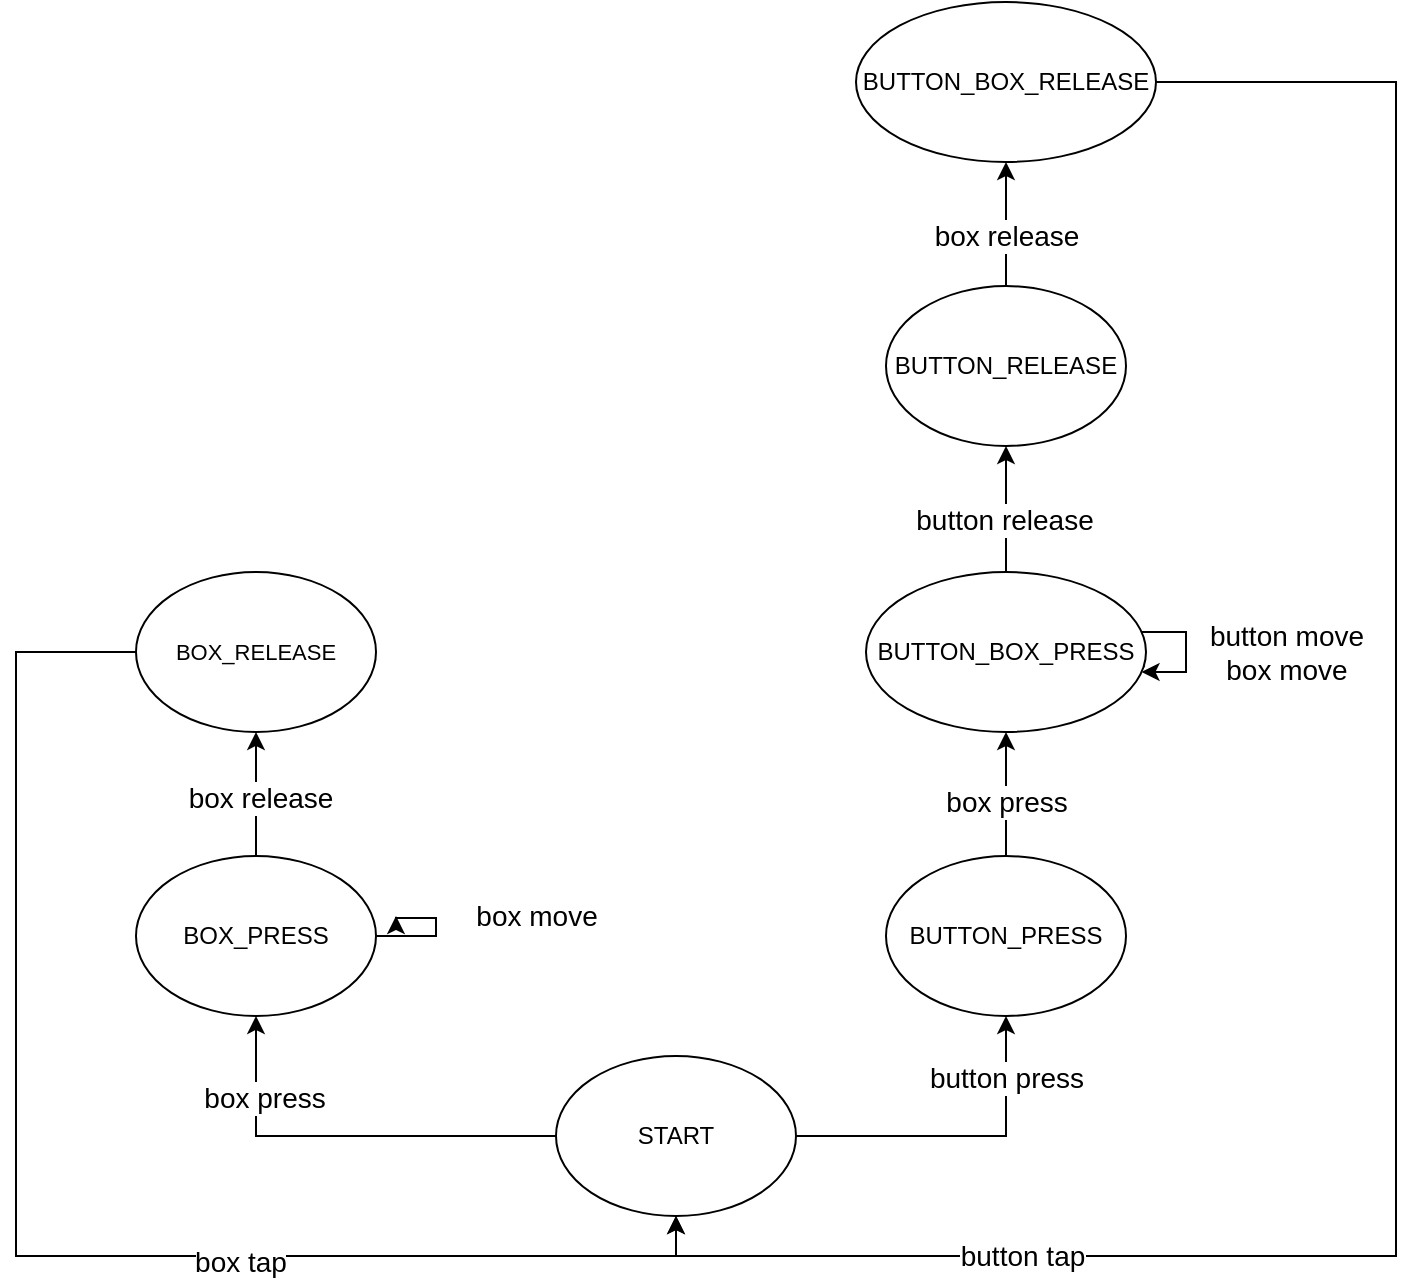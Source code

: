 <mxfile version="28.1.2" pages="4">
  <diagram id="D8kfNDh2xh5PO_O7ufFX" name="states-1">
    <mxGraphModel dx="2276" dy="1949" grid="1" gridSize="10" guides="1" tooltips="1" connect="1" arrows="1" fold="1" page="1" pageScale="1" pageWidth="850" pageHeight="1100" math="0" shadow="0">
      <root>
        <mxCell id="0" />
        <mxCell id="1" parent="0" />
        <mxCell id="rzPouIs4uU39w_d6DX8F-15" style="edgeStyle=orthogonalEdgeStyle;rounded=0;orthogonalLoop=1;jettySize=auto;html=1;" parent="1" source="rzPouIs4uU39w_d6DX8F-3" target="rzPouIs4uU39w_d6DX8F-5" edge="1">
          <mxGeometry relative="1" as="geometry" />
        </mxCell>
        <mxCell id="rzPouIs4uU39w_d6DX8F-22" value="&lt;font style=&quot;font-size: 14px;&quot;&gt;button press&lt;/font&gt;" style="edgeLabel;html=1;align=center;verticalAlign=middle;resizable=0;points=[];" parent="rzPouIs4uU39w_d6DX8F-15" vertex="1" connectable="0">
          <mxGeometry x="0.439" relative="1" as="geometry">
            <mxPoint y="-16" as="offset" />
          </mxGeometry>
        </mxCell>
        <mxCell id="rzPouIs4uU39w_d6DX8F-16" style="edgeStyle=orthogonalEdgeStyle;rounded=0;orthogonalLoop=1;jettySize=auto;html=1;" parent="1" source="rzPouIs4uU39w_d6DX8F-3" target="rzPouIs4uU39w_d6DX8F-7" edge="1">
          <mxGeometry relative="1" as="geometry" />
        </mxCell>
        <mxCell id="rzPouIs4uU39w_d6DX8F-39" value="&lt;span style=&quot;font-size: 14px;&quot;&gt;box&amp;nbsp;&lt;/span&gt;&lt;span style=&quot;font-size: 14px;&quot;&gt;press&lt;/span&gt;" style="edgeLabel;html=1;align=center;verticalAlign=middle;resizable=0;points=[];" parent="rzPouIs4uU39w_d6DX8F-16" vertex="1" connectable="0">
          <mxGeometry x="0.501" y="-2" relative="1" as="geometry">
            <mxPoint x="2" y="-12" as="offset" />
          </mxGeometry>
        </mxCell>
        <mxCell id="rzPouIs4uU39w_d6DX8F-3" value="&lt;span style=&quot;text-align: left;&quot;&gt;START&lt;/span&gt;" style="ellipse;whiteSpace=wrap;html=1;" parent="1" vertex="1">
          <mxGeometry x="-500" y="-270" width="120" height="80" as="geometry" />
        </mxCell>
        <mxCell id="rzPouIs4uU39w_d6DX8F-17" style="edgeStyle=orthogonalEdgeStyle;rounded=0;orthogonalLoop=1;jettySize=auto;html=1;" parent="1" source="rzPouIs4uU39w_d6DX8F-5" target="rzPouIs4uU39w_d6DX8F-8" edge="1">
          <mxGeometry relative="1" as="geometry" />
        </mxCell>
        <mxCell id="rzPouIs4uU39w_d6DX8F-23" value="&lt;span style=&quot;font-size: 14px;&quot;&gt;box press&lt;/span&gt;" style="edgeLabel;html=1;align=center;verticalAlign=middle;resizable=0;points=[];" parent="rzPouIs4uU39w_d6DX8F-17" vertex="1" connectable="0">
          <mxGeometry x="-0.114" relative="1" as="geometry">
            <mxPoint as="offset" />
          </mxGeometry>
        </mxCell>
        <mxCell id="rzPouIs4uU39w_d6DX8F-5" value="&lt;span style=&quot;text-align: left;&quot;&gt;BUTTON_PRESS&lt;/span&gt;" style="ellipse;whiteSpace=wrap;html=1;" parent="1" vertex="1">
          <mxGeometry x="-335" y="-370" width="120" height="80" as="geometry" />
        </mxCell>
        <mxCell id="rzPouIs4uU39w_d6DX8F-19" style="edgeStyle=orthogonalEdgeStyle;rounded=0;orthogonalLoop=1;jettySize=auto;html=1;" parent="1" source="rzPouIs4uU39w_d6DX8F-6" target="rzPouIs4uU39w_d6DX8F-10" edge="1">
          <mxGeometry relative="1" as="geometry" />
        </mxCell>
        <mxCell id="rzPouIs4uU39w_d6DX8F-25" value="&lt;span style=&quot;font-size: 14px;&quot;&gt;box release&lt;/span&gt;" style="edgeLabel;html=1;align=center;verticalAlign=middle;resizable=0;points=[];" parent="rzPouIs4uU39w_d6DX8F-19" vertex="1" connectable="0">
          <mxGeometry x="-0.315" y="1" relative="1" as="geometry">
            <mxPoint x="1" y="-4" as="offset" />
          </mxGeometry>
        </mxCell>
        <mxCell id="rzPouIs4uU39w_d6DX8F-6" value="&lt;span style=&quot;text-align: left;&quot;&gt;BUTTON_RELEASE&lt;/span&gt;" style="ellipse;whiteSpace=wrap;html=1;" parent="1" vertex="1">
          <mxGeometry x="-335" y="-655" width="120" height="80" as="geometry" />
        </mxCell>
        <mxCell id="rzPouIs4uU39w_d6DX8F-37" style="edgeStyle=orthogonalEdgeStyle;rounded=0;orthogonalLoop=1;jettySize=auto;html=1;" parent="1" source="rzPouIs4uU39w_d6DX8F-7" target="rzPouIs4uU39w_d6DX8F-9" edge="1">
          <mxGeometry relative="1" as="geometry" />
        </mxCell>
        <mxCell id="rzPouIs4uU39w_d6DX8F-41" value="&lt;span style=&quot;font-size: 14px;&quot;&gt;box&amp;nbsp;&lt;/span&gt;&lt;span style=&quot;font-size: 14px;&quot;&gt;release&lt;/span&gt;" style="edgeLabel;html=1;align=center;verticalAlign=middle;resizable=0;points=[];" parent="rzPouIs4uU39w_d6DX8F-37" vertex="1" connectable="0">
          <mxGeometry x="-0.071" y="-2" relative="1" as="geometry">
            <mxPoint as="offset" />
          </mxGeometry>
        </mxCell>
        <mxCell id="rzPouIs4uU39w_d6DX8F-46" style="edgeStyle=orthogonalEdgeStyle;rounded=0;orthogonalLoop=1;jettySize=auto;html=1;" parent="1" source="rzPouIs4uU39w_d6DX8F-7" edge="1">
          <mxGeometry relative="1" as="geometry">
            <mxPoint x="-580" y="-340" as="targetPoint" />
            <Array as="points">
              <mxPoint x="-560" y="-330" />
              <mxPoint x="-560" y="-339" />
              <mxPoint x="-580" y="-339" />
            </Array>
          </mxGeometry>
        </mxCell>
        <mxCell id="rzPouIs4uU39w_d6DX8F-47" value="&lt;span style=&quot;font-size: 14px;&quot;&gt;box move&lt;/span&gt;" style="edgeLabel;html=1;align=center;verticalAlign=middle;resizable=0;points=[];" parent="rzPouIs4uU39w_d6DX8F-46" vertex="1" connectable="0">
          <mxGeometry x="-0.026" relative="1" as="geometry">
            <mxPoint x="51" y="-10" as="offset" />
          </mxGeometry>
        </mxCell>
        <mxCell id="rzPouIs4uU39w_d6DX8F-7" value="&lt;span style=&quot;text-align: left;&quot;&gt;BOX_PRESS&lt;/span&gt;" style="ellipse;whiteSpace=wrap;html=1;" parent="1" vertex="1">
          <mxGeometry x="-710" y="-370" width="120" height="80" as="geometry" />
        </mxCell>
        <mxCell id="rzPouIs4uU39w_d6DX8F-18" style="edgeStyle=orthogonalEdgeStyle;rounded=0;orthogonalLoop=1;jettySize=auto;html=1;" parent="1" source="rzPouIs4uU39w_d6DX8F-8" target="rzPouIs4uU39w_d6DX8F-6" edge="1">
          <mxGeometry relative="1" as="geometry" />
        </mxCell>
        <mxCell id="rzPouIs4uU39w_d6DX8F-24" value="&lt;span style=&quot;font-size: 14px;&quot;&gt;button release&lt;/span&gt;" style="edgeLabel;html=1;align=center;verticalAlign=middle;resizable=0;points=[];" parent="rzPouIs4uU39w_d6DX8F-18" vertex="1" connectable="0">
          <mxGeometry x="-0.165" y="1" relative="1" as="geometry">
            <mxPoint as="offset" />
          </mxGeometry>
        </mxCell>
        <mxCell id="rzPouIs4uU39w_d6DX8F-32" style="edgeStyle=orthogonalEdgeStyle;rounded=0;orthogonalLoop=1;jettySize=auto;html=1;entryX=0.958;entryY=0.694;entryDx=0;entryDy=0;entryPerimeter=0;exitX=0.963;exitY=0.61;exitDx=0;exitDy=0;exitPerimeter=0;" parent="1" source="rzPouIs4uU39w_d6DX8F-8" target="rzPouIs4uU39w_d6DX8F-8" edge="1">
          <mxGeometry relative="1" as="geometry">
            <mxPoint x="-170.003" y="-522" as="targetPoint" />
            <mxPoint x="-170.003" y="-542" as="sourcePoint" />
          </mxGeometry>
        </mxCell>
        <mxCell id="rzPouIs4uU39w_d6DX8F-8" value="&lt;font style=&quot;font-size: 12px;&quot;&gt;&lt;span style=&quot;text-align: left;&quot;&gt;&lt;font style=&quot;&quot;&gt;BUTTON_&lt;/font&gt;&lt;/span&gt;&lt;span style=&quot;text-align: left;&quot;&gt;BOX_&lt;/span&gt;&lt;span style=&quot;text-align: left;&quot;&gt;&lt;font style=&quot;&quot;&gt;PRESS&lt;/font&gt;&lt;/span&gt;&lt;/font&gt;" style="ellipse;whiteSpace=wrap;html=1;" parent="1" vertex="1">
          <mxGeometry x="-345" y="-512" width="140" height="80" as="geometry" />
        </mxCell>
        <mxCell id="OtzuEFZkjY4ht1Tbtys4-3" style="edgeStyle=orthogonalEdgeStyle;rounded=0;orthogonalLoop=1;jettySize=auto;html=1;entryX=0.5;entryY=1;entryDx=0;entryDy=0;" edge="1" parent="1" source="rzPouIs4uU39w_d6DX8F-9" target="rzPouIs4uU39w_d6DX8F-3">
          <mxGeometry relative="1" as="geometry">
            <Array as="points">
              <mxPoint x="-770" y="-472" />
              <mxPoint x="-770" y="-170" />
              <mxPoint x="-440" y="-170" />
            </Array>
          </mxGeometry>
        </mxCell>
        <mxCell id="OtzuEFZkjY4ht1Tbtys4-4" value="&lt;font style=&quot;font-size: 14px;&quot;&gt;box tap&lt;/font&gt;" style="edgeLabel;html=1;align=center;verticalAlign=middle;resizable=0;points=[];" vertex="1" connectable="0" parent="OtzuEFZkjY4ht1Tbtys4-3">
          <mxGeometry x="0.332" y="-3" relative="1" as="geometry">
            <mxPoint as="offset" />
          </mxGeometry>
        </mxCell>
        <mxCell id="rzPouIs4uU39w_d6DX8F-9" value="&lt;span style=&quot;text-align: left;&quot;&gt;&lt;font style=&quot;font-size: 11px;&quot;&gt;BOX_RELEASE&lt;/font&gt;&lt;/span&gt;" style="ellipse;whiteSpace=wrap;html=1;" parent="1" vertex="1">
          <mxGeometry x="-710" y="-512" width="120" height="80" as="geometry" />
        </mxCell>
        <mxCell id="OtzuEFZkjY4ht1Tbtys4-1" style="edgeStyle=orthogonalEdgeStyle;rounded=0;orthogonalLoop=1;jettySize=auto;html=1;entryX=0.5;entryY=1;entryDx=0;entryDy=0;exitX=1;exitY=0.5;exitDx=0;exitDy=0;" edge="1" parent="1" source="rzPouIs4uU39w_d6DX8F-10" target="rzPouIs4uU39w_d6DX8F-3">
          <mxGeometry relative="1" as="geometry">
            <Array as="points">
              <mxPoint x="-80" y="-757" />
              <mxPoint x="-80" y="-170" />
              <mxPoint x="-440" y="-170" />
            </Array>
          </mxGeometry>
        </mxCell>
        <mxCell id="OtzuEFZkjY4ht1Tbtys4-2" value="&lt;font style=&quot;font-size: 14px;&quot;&gt;button tap&lt;/font&gt;" style="edgeLabel;html=1;align=center;verticalAlign=middle;resizable=0;points=[];" vertex="1" connectable="0" parent="OtzuEFZkjY4ht1Tbtys4-1">
          <mxGeometry x="0.646" relative="1" as="geometry">
            <mxPoint as="offset" />
          </mxGeometry>
        </mxCell>
        <mxCell id="rzPouIs4uU39w_d6DX8F-10" value="&lt;font style=&quot;font-size: 12px;&quot;&gt;&lt;span style=&quot;text-align: left;&quot;&gt;&lt;font style=&quot;&quot;&gt;BUTTON_&lt;/font&gt;&lt;/span&gt;&lt;span style=&quot;text-align: left;&quot;&gt;BOX_&lt;/span&gt;&lt;span style=&quot;text-align: left;&quot;&gt;&lt;font style=&quot;&quot;&gt;RELEASE&lt;/font&gt;&lt;/span&gt;&lt;/font&gt;" style="ellipse;whiteSpace=wrap;html=1;" parent="1" vertex="1">
          <mxGeometry x="-350" y="-797" width="150" height="80" as="geometry" />
        </mxCell>
        <mxCell id="rzPouIs4uU39w_d6DX8F-35" style="edgeStyle=orthogonalEdgeStyle;rounded=0;orthogonalLoop=1;jettySize=auto;html=1;" parent="1" source="rzPouIs4uU39w_d6DX8F-8" target="rzPouIs4uU39w_d6DX8F-8" edge="1">
          <mxGeometry relative="1" as="geometry" />
        </mxCell>
        <mxCell id="rzPouIs4uU39w_d6DX8F-36" value="&lt;span style=&quot;font-size: 14px;&quot;&gt;button move&lt;/span&gt;&lt;br style=&quot;font-size: 14px;&quot;&gt;&lt;span style=&quot;font-size: 14px;&quot;&gt;box move&lt;/span&gt;" style="edgeLabel;html=1;align=center;verticalAlign=middle;resizable=0;points=[];" parent="rzPouIs4uU39w_d6DX8F-35" vertex="1" connectable="0">
          <mxGeometry x="0.185" y="-2" relative="1" as="geometry">
            <mxPoint x="52" y="-6" as="offset" />
          </mxGeometry>
        </mxCell>
      </root>
    </mxGraphModel>
  </diagram>
  <diagram id="lTPi28UhbGAQwxX-qChw" name="n-buttons">
    <mxGraphModel dx="1901" dy="1132" grid="1" gridSize="10" guides="1" tooltips="1" connect="1" arrows="1" fold="1" page="1" pageScale="1" pageWidth="850" pageHeight="1100" math="0" shadow="0">
      <root>
        <mxCell id="0" />
        <mxCell id="1" parent="0" />
        <mxCell id="P5bmcnCt_r2T0MBVYtTN-8" value="" style="rounded=0;whiteSpace=wrap;html=1;opacity=30;" parent="1" vertex="1">
          <mxGeometry x="40" y="80" width="640" height="720" as="geometry" />
        </mxCell>
        <mxCell id="P5bmcnCt_r2T0MBVYtTN-1" value="Messages" style="strokeWidth=1;shadow=0;dashed=0;align=center;html=1;shape=mxgraph.mockup.buttons.button;strokeColor=#666666;fontColor=#ffffff;mainText=;buttonStyle=round;fontSize=17;fontStyle=1;fillColor=#008cff;whiteSpace=wrap;" parent="1" vertex="1">
          <mxGeometry x="80" y="120" width="160" height="120" as="geometry" />
        </mxCell>
        <mxCell id="P5bmcnCt_r2T0MBVYtTN-2" value="Mail" style="strokeWidth=1;shadow=0;dashed=0;align=center;html=1;shape=mxgraph.mockup.buttons.button;strokeColor=#666666;fontColor=#ffffff;mainText=;buttonStyle=round;fontSize=17;fontStyle=1;fillColor=#008cff;whiteSpace=wrap;" parent="1" vertex="1">
          <mxGeometry x="275" y="120" width="165" height="120" as="geometry" />
        </mxCell>
        <mxCell id="P5bmcnCt_r2T0MBVYtTN-3" value="Contacts" style="strokeWidth=1;shadow=0;dashed=0;align=center;html=1;shape=mxgraph.mockup.buttons.button;strokeColor=#666666;fontColor=#ffffff;mainText=;buttonStyle=round;fontSize=17;fontStyle=1;fillColor=#008cff;whiteSpace=wrap;" parent="1" vertex="1">
          <mxGeometry x="480" y="120" width="160" height="120" as="geometry" />
        </mxCell>
        <mxCell id="P5bmcnCt_r2T0MBVYtTN-4" value="News" style="strokeWidth=1;shadow=0;dashed=0;align=center;html=1;shape=mxgraph.mockup.buttons.button;strokeColor=#666666;fontColor=#ffffff;mainText=;buttonStyle=round;fontSize=17;fontStyle=1;fillColor=#008cff;whiteSpace=wrap;" parent="1" vertex="1">
          <mxGeometry x="80" y="280" width="160" height="120" as="geometry" />
        </mxCell>
        <mxCell id="P5bmcnCt_r2T0MBVYtTN-5" value="Settings" style="strokeWidth=1;shadow=0;dashed=0;align=center;html=1;shape=mxgraph.mockup.buttons.button;strokeColor=#666666;fontColor=#ffffff;mainText=;buttonStyle=round;fontSize=17;fontStyle=1;fillColor=#008cff;whiteSpace=wrap;" parent="1" vertex="1">
          <mxGeometry x="480" y="280" width="160" height="120" as="geometry" />
        </mxCell>
        <mxCell id="P5bmcnCt_r2T0MBVYtTN-6" value="Maps" style="strokeWidth=1;shadow=0;dashed=0;align=center;html=1;shape=mxgraph.mockup.buttons.button;strokeColor=#666666;fontColor=#ffffff;mainText=;buttonStyle=round;fontSize=17;fontStyle=1;fillColor=#008cff;whiteSpace=wrap;" parent="1" vertex="1">
          <mxGeometry x="282.5" y="280" width="157.5" height="120" as="geometry" />
        </mxCell>
        <mxCell id="P5bmcnCt_r2T0MBVYtTN-9" value="app 1" style="strokeWidth=1;shadow=0;dashed=0;align=center;html=1;shape=mxgraph.mockup.buttons.button;strokeColor=#666666;fontColor=#ffffff;mainText=;buttonStyle=round;fontSize=17;fontStyle=1;fillColor=#008cff;whiteSpace=wrap;" parent="1" vertex="1">
          <mxGeometry x="81.25" y="440" width="160" height="120" as="geometry" />
        </mxCell>
        <mxCell id="P5bmcnCt_r2T0MBVYtTN-10" value="app 3" style="strokeWidth=1;shadow=0;dashed=0;align=center;html=1;shape=mxgraph.mockup.buttons.button;strokeColor=#666666;fontColor=#ffffff;mainText=;buttonStyle=round;fontSize=17;fontStyle=1;fillColor=#008cff;whiteSpace=wrap;" parent="1" vertex="1">
          <mxGeometry x="481.25" y="440" width="160" height="120" as="geometry" />
        </mxCell>
        <mxCell id="P5bmcnCt_r2T0MBVYtTN-11" value="app 2" style="strokeWidth=1;shadow=0;dashed=0;align=center;html=1;shape=mxgraph.mockup.buttons.button;strokeColor=#666666;fontColor=#ffffff;mainText=;buttonStyle=round;fontSize=17;fontStyle=1;fillColor=#008cff;whiteSpace=wrap;" parent="1" vertex="1">
          <mxGeometry x="283.75" y="440" width="157.5" height="120" as="geometry" />
        </mxCell>
        <mxCell id="P5bmcnCt_r2T0MBVYtTN-12" value="app 4" style="strokeWidth=1;shadow=0;dashed=0;align=center;html=1;shape=mxgraph.mockup.buttons.button;strokeColor=#666666;fontColor=#ffffff;mainText=;buttonStyle=round;fontSize=17;fontStyle=1;fillColor=#008cff;whiteSpace=wrap;" parent="1" vertex="1">
          <mxGeometry x="80" y="600" width="160" height="120" as="geometry" />
        </mxCell>
        <mxCell id="P5bmcnCt_r2T0MBVYtTN-13" value="app 6" style="strokeWidth=1;shadow=0;dashed=0;align=center;html=1;shape=mxgraph.mockup.buttons.button;strokeColor=#666666;fontColor=#ffffff;mainText=;buttonStyle=round;fontSize=17;fontStyle=1;fillColor=#008cff;whiteSpace=wrap;" parent="1" vertex="1">
          <mxGeometry x="480" y="600" width="160" height="120" as="geometry" />
        </mxCell>
        <mxCell id="P5bmcnCt_r2T0MBVYtTN-14" value="app 5" style="strokeWidth=1;shadow=0;dashed=0;align=center;html=1;shape=mxgraph.mockup.buttons.button;strokeColor=#666666;fontColor=#ffffff;mainText=;buttonStyle=round;fontSize=17;fontStyle=1;fillColor=#008cff;whiteSpace=wrap;" parent="1" vertex="1">
          <mxGeometry x="282.5" y="600" width="157.5" height="120" as="geometry" />
        </mxCell>
        <mxCell id="P5bmcnCt_r2T0MBVYtTN-15" value="" style="endArrow=classic;startArrow=classic;html=1;rounded=0;" parent="1" edge="1">
          <mxGeometry width="50" height="50" relative="1" as="geometry">
            <mxPoint x="37.5" y="840" as="sourcePoint" />
            <mxPoint x="677.5" y="840" as="targetPoint" />
          </mxGeometry>
        </mxCell>
        <mxCell id="P5bmcnCt_r2T0MBVYtTN-16" value="&lt;font style=&quot;font-size: 18px;&quot;&gt;screen-width&lt;/font&gt;" style="edgeLabel;html=1;align=center;verticalAlign=middle;resizable=0;points=[];" parent="P5bmcnCt_r2T0MBVYtTN-15" vertex="1" connectable="0">
          <mxGeometry x="0.225" y="2" relative="1" as="geometry">
            <mxPoint x="-42" as="offset" />
          </mxGeometry>
        </mxCell>
        <mxCell id="P5bmcnCt_r2T0MBVYtTN-18" value="" style="endArrow=classic;startArrow=classic;html=1;rounded=0;" parent="1" edge="1">
          <mxGeometry width="50" height="50" relative="1" as="geometry">
            <mxPoint x="720" y="80" as="sourcePoint" />
            <mxPoint x="720" y="800" as="targetPoint" />
          </mxGeometry>
        </mxCell>
        <mxCell id="P5bmcnCt_r2T0MBVYtTN-19" value="&lt;font style=&quot;font-size: 18px;&quot;&gt;screen-height&lt;/font&gt;" style="edgeLabel;html=1;align=center;verticalAlign=middle;resizable=0;points=[];rotation=270;" parent="P5bmcnCt_r2T0MBVYtTN-18" vertex="1" connectable="0">
          <mxGeometry x="0.225" y="2" relative="1" as="geometry">
            <mxPoint x="-2" y="-51" as="offset" />
          </mxGeometry>
        </mxCell>
        <mxCell id="P5bmcnCt_r2T0MBVYtTN-20" value="" style="endArrow=classic;startArrow=classic;html=1;rounded=0;dashed=1;dashPattern=8 8;" parent="1" edge="1">
          <mxGeometry width="50" height="50" relative="1" as="geometry">
            <mxPoint x="80" y="60" as="sourcePoint" />
            <mxPoint x="628.75" y="60" as="targetPoint" />
          </mxGeometry>
        </mxCell>
        <mxCell id="P5bmcnCt_r2T0MBVYtTN-21" value="&lt;font style=&quot;font-size: 18px;&quot;&gt;button-columns&lt;/font&gt;" style="edgeLabel;html=1;align=center;verticalAlign=middle;resizable=0;points=[];" parent="P5bmcnCt_r2T0MBVYtTN-20" vertex="1" connectable="0">
          <mxGeometry x="0.225" y="2" relative="1" as="geometry">
            <mxPoint x="-42" as="offset" />
          </mxGeometry>
        </mxCell>
        <mxCell id="P5bmcnCt_r2T0MBVYtTN-22" value="" style="endArrow=classic;startArrow=classic;html=1;rounded=0;dashed=1;dashPattern=8 8;" parent="1" edge="1">
          <mxGeometry width="50" height="50" relative="1" as="geometry">
            <mxPoint x="20" y="120" as="sourcePoint" />
            <mxPoint x="20" y="720" as="targetPoint" />
          </mxGeometry>
        </mxCell>
        <mxCell id="P5bmcnCt_r2T0MBVYtTN-23" value="&lt;font style=&quot;font-size: 18px;&quot;&gt;button-rows&lt;/font&gt;" style="edgeLabel;html=1;align=center;verticalAlign=middle;resizable=0;points=[];rotation=270;" parent="P5bmcnCt_r2T0MBVYtTN-22" vertex="1" connectable="0">
          <mxGeometry x="0.225" y="2" relative="1" as="geometry">
            <mxPoint x="-2" y="-58" as="offset" />
          </mxGeometry>
        </mxCell>
        <mxCell id="P5bmcnCt_r2T0MBVYtTN-24" value="" style="endArrow=classic;startArrow=classic;html=1;rounded=0;" parent="1" edge="1">
          <mxGeometry width="50" height="50" relative="1" as="geometry">
            <mxPoint x="80" y="740" as="sourcePoint" />
            <mxPoint x="240" y="740" as="targetPoint" />
          </mxGeometry>
        </mxCell>
        <mxCell id="P5bmcnCt_r2T0MBVYtTN-25" value="&lt;font style=&quot;font-size: 18px;&quot;&gt;button-width&lt;/font&gt;" style="edgeLabel;html=1;align=center;verticalAlign=middle;resizable=0;points=[];" parent="P5bmcnCt_r2T0MBVYtTN-24" vertex="1" connectable="0">
          <mxGeometry x="0.225" y="2" relative="1" as="geometry">
            <mxPoint x="-18" as="offset" />
          </mxGeometry>
        </mxCell>
        <mxCell id="P5bmcnCt_r2T0MBVYtTN-27" value="" style="endArrow=classic;startArrow=classic;html=1;rounded=0;" parent="1" edge="1">
          <mxGeometry width="50" height="50" relative="1" as="geometry">
            <mxPoint x="60" y="720" as="sourcePoint" />
            <mxPoint x="60" y="600" as="targetPoint" />
          </mxGeometry>
        </mxCell>
        <mxCell id="P5bmcnCt_r2T0MBVYtTN-28" value="&lt;font style=&quot;font-size: 14px;&quot;&gt;button-height&lt;/font&gt;" style="edgeLabel;html=1;align=center;verticalAlign=middle;resizable=0;points=[];rotation=270;" parent="P5bmcnCt_r2T0MBVYtTN-27" vertex="1" connectable="0">
          <mxGeometry x="0.225" y="2" relative="1" as="geometry">
            <mxPoint x="2" y="14" as="offset" />
          </mxGeometry>
        </mxCell>
        <mxCell id="P5bmcnCt_r2T0MBVYtTN-31" value="" style="endArrow=classic;startArrow=classic;html=1;rounded=0;" parent="1" edge="1">
          <mxGeometry width="50" height="50" relative="1" as="geometry">
            <mxPoint x="159.71" y="600" as="sourcePoint" />
            <mxPoint x="159.71" y="560" as="targetPoint" />
          </mxGeometry>
        </mxCell>
        <mxCell id="P5bmcnCt_r2T0MBVYtTN-32" value="`" style="edgeLabel;html=1;align=center;verticalAlign=middle;resizable=0;points=[];" parent="P5bmcnCt_r2T0MBVYtTN-31" vertex="1" connectable="0">
          <mxGeometry x="0.1" y="4" relative="1" as="geometry">
            <mxPoint as="offset" />
          </mxGeometry>
        </mxCell>
        <mxCell id="P5bmcnCt_r2T0MBVYtTN-33" value="gap-height" style="edgeLabel;html=1;align=center;verticalAlign=middle;resizable=0;points=[];" parent="P5bmcnCt_r2T0MBVYtTN-31" vertex="1" connectable="0">
          <mxGeometry x="0.079" y="-1" relative="1" as="geometry">
            <mxPoint as="offset" />
          </mxGeometry>
        </mxCell>
        <mxCell id="P5bmcnCt_r2T0MBVYtTN-40" value="" style="endArrow=classic;startArrow=classic;html=1;rounded=0;" parent="1" edge="1">
          <mxGeometry width="50" height="50" relative="1" as="geometry">
            <mxPoint x="241.25" y="680" as="sourcePoint" />
            <mxPoint x="281.25" y="680" as="targetPoint" />
          </mxGeometry>
        </mxCell>
        <mxCell id="P5bmcnCt_r2T0MBVYtTN-41" value="&lt;font style=&quot;font-size: 12px;&quot;&gt;gap-width&lt;/font&gt;" style="edgeLabel;html=1;align=center;verticalAlign=middle;resizable=0;points=[];rotation=270;" parent="P5bmcnCt_r2T0MBVYtTN-40" vertex="1" connectable="0">
          <mxGeometry x="0.225" y="2" relative="1" as="geometry">
            <mxPoint x="-5" as="offset" />
          </mxGeometry>
        </mxCell>
        <mxCell id="NyNmHIbUeNZVRMLUWSfV-13" value="" style="group" vertex="1" connectable="0" parent="1">
          <mxGeometry x="746" y="431" width="80" height="188" as="geometry" />
        </mxCell>
        <mxCell id="NyNmHIbUeNZVRMLUWSfV-14" value="" style="group" vertex="1" connectable="0" parent="NyNmHIbUeNZVRMLUWSfV-13">
          <mxGeometry width="80" height="80" as="geometry" />
        </mxCell>
        <mxCell id="NyNmHIbUeNZVRMLUWSfV-15" value="" style="ellipse;whiteSpace=wrap;html=1;aspect=fixed;" vertex="1" parent="NyNmHIbUeNZVRMLUWSfV-14">
          <mxGeometry width="80" height="80" as="geometry" />
        </mxCell>
        <mxCell id="NyNmHIbUeNZVRMLUWSfV-16" value="" style="shape=flexArrow;endArrow=classic;html=1;rounded=0;fillColor=#000000;" edge="1" parent="NyNmHIbUeNZVRMLUWSfV-14">
          <mxGeometry width="50" height="50" relative="1" as="geometry">
            <mxPoint x="39.5" y="65" as="sourcePoint" />
            <mxPoint x="39.5" y="15" as="targetPoint" />
          </mxGeometry>
        </mxCell>
        <mxCell id="NyNmHIbUeNZVRMLUWSfV-17" value="" style="group" vertex="1" connectable="0" parent="NyNmHIbUeNZVRMLUWSfV-13">
          <mxGeometry y="108" width="80" height="80" as="geometry" />
        </mxCell>
        <mxCell id="NyNmHIbUeNZVRMLUWSfV-18" value="" style="ellipse;whiteSpace=wrap;html=1;aspect=fixed;direction=south;" vertex="1" parent="NyNmHIbUeNZVRMLUWSfV-17">
          <mxGeometry width="80" height="80" as="geometry" />
        </mxCell>
        <mxCell id="NyNmHIbUeNZVRMLUWSfV-19" value="" style="shape=flexArrow;endArrow=classic;html=1;rounded=0;fillColor=#000000;" edge="1" parent="NyNmHIbUeNZVRMLUWSfV-17">
          <mxGeometry width="50" height="50" relative="1" as="geometry">
            <mxPoint x="39.5" y="15" as="sourcePoint" />
            <mxPoint x="39.5" y="65" as="targetPoint" />
          </mxGeometry>
        </mxCell>
        <mxCell id="NyNmHIbUeNZVRMLUWSfV-20" value="" style="group" vertex="1" connectable="0" parent="1">
          <mxGeometry x="740" y="210" width="80" height="80" as="geometry" />
        </mxCell>
        <mxCell id="NyNmHIbUeNZVRMLUWSfV-21" value="" style="ellipse;whiteSpace=wrap;html=1;aspect=fixed;" vertex="1" parent="NyNmHIbUeNZVRMLUWSfV-20">
          <mxGeometry width="80" height="80" as="geometry" />
        </mxCell>
        <mxCell id="NyNmHIbUeNZVRMLUWSfV-22" value="" style="shape=cross;whiteSpace=wrap;html=1;fillColor=#000000;" vertex="1" parent="NyNmHIbUeNZVRMLUWSfV-20">
          <mxGeometry x="20" y="18" width="40" height="44" as="geometry" />
        </mxCell>
        <mxCell id="NyNmHIbUeNZVRMLUWSfV-23" value="" style="ellipse;whiteSpace=wrap;html=1;aspect=fixed;fillColor=#B3B3B3;" vertex="1" parent="1">
          <mxGeometry x="740" y="315" width="80" height="80" as="geometry" />
        </mxCell>
        <mxCell id="NyNmHIbUeNZVRMLUWSfV-24" value="" style="rounded=0;whiteSpace=wrap;html=1;fillColor=#000000;" vertex="1" parent="1">
          <mxGeometry x="761" y="351" width="39" height="12" as="geometry" />
        </mxCell>
      </root>
    </mxGraphModel>
  </diagram>
  <diagram id="VWJtUHMU2M4bDkngb9Zi" name="button calc">
    <mxGraphModel dx="1426" dy="849" grid="1" gridSize="10" guides="1" tooltips="1" connect="1" arrows="1" fold="1" page="1" pageScale="1" pageWidth="850" pageHeight="1100" math="0" shadow="0">
      <root>
        <mxCell id="0" />
        <mxCell id="1" parent="0" />
        <mxCell id="0cf20ZVunS0J-2t0ALKh-1" value="bc = button-columns    &#xa;br = button-rows       &#xa;bh = button-height     &#xa;bw = button-width      &#xa;gh = gap-height        &#xa;gp = gap-percentage&#xa;gw = gap-width&#xa;sh = screen-height&#xa;sw = screen-width&#xa;&#xa;&#xa;bh = bw&#xa;gw = gh = bw * gp&#xa;sw = bc * bw + (bc + 1) * gw&#xa;   = bc * bw + (bc + 1) * bw * gp&#xa;   = bc * bw + bc * bw * gp + bw * gp&#xa;   = bc * (bw + bw * gp) + bw * gp&#xa;sw - bw * gp = bc * bw * (gp + 1)&#xa;bc = (sw - bw * gp) / (bw * (gp + 1))&#xa;&#xa;&#xa;sw = 16&#xa;bw = 4&#xa;gp = 0.25&#xa;bc = (16 - 4 * 0.25) / (4 * 1.25)&#xa;   = (16 - 1) / 5&#xa;   = 15 / 5&#xa;   = 3" style="text;whiteSpace=wrap;fontFamily=Lucida Console;" parent="1" vertex="1">
          <mxGeometry x="50" y="400" width="320" height="430" as="geometry" />
        </mxCell>
        <mxCell id="0cf20ZVunS0J-2t0ALKh-2" value="br = button-columns    &#xa;br = button-rows       &#xa;bh = button-height     &#xa;bh = button-width      &#xa;gh = gap-height        &#xa;gp = gap-percentage&#xa;gw = gap-width&#xa;sh = screen-height&#xa;sh = screen-width&#xa;&#xa;&#xa;bh = bh&#xa;gw = gh = bh * gp&#xa;sw = br * bh + (br + 1) * gw&#xa;   = br * bh + (br + 1) * bh * gp&#xa;   = br * bh + br * bh * gp + bh * gp&#xa;   = br * (bh + bh * gp) + bh * gp&#xa;sw - bh * gp = br * bh * (gp + 1)&#xa;br = (sw - bh * gp) / (bh * (gp + 1))&#xa;&#xa;&#xa;sw = 18&#xa;bh = 3&#xa;gp = 0.25&#xa;br = (18 - 3 * 0.25) / (3 * 1.25)&#xa;   = (18 - 0.75) / 3.75&#xa;   = 17.25 / 3.75&#xa;   = 4.6" style="text;whiteSpace=wrap;fontFamily=Lucida Console;" parent="1" vertex="1">
          <mxGeometry x="425" y="400" width="295" height="430" as="geometry" />
        </mxCell>
      </root>
    </mxGraphModel>
  </diagram>
  <diagram id="Dc79TZ4oFMiQx0SJVZZh" name="buttons">
    <mxGraphModel dx="1426" dy="849" grid="0" gridSize="10" guides="1" tooltips="1" connect="1" arrows="1" fold="1" page="1" pageScale="1" pageWidth="1100" pageHeight="850" math="0" shadow="0">
      <root>
        <mxCell id="0" />
        <mxCell id="1" parent="0" />
        <mxCell id="uLDYfGS9BdWbdLWny1Mr-7" value="" style="group" parent="1" vertex="1" connectable="0">
          <mxGeometry x="985" y="378" width="80" height="188" as="geometry" />
        </mxCell>
        <mxCell id="uLDYfGS9BdWbdLWny1Mr-8" value="" style="group" parent="uLDYfGS9BdWbdLWny1Mr-7" vertex="1" connectable="0">
          <mxGeometry width="80" height="80" as="geometry" />
        </mxCell>
        <mxCell id="uLDYfGS9BdWbdLWny1Mr-9" value="" style="ellipse;whiteSpace=wrap;html=1;aspect=fixed;" parent="uLDYfGS9BdWbdLWny1Mr-8" vertex="1">
          <mxGeometry width="80" height="80" as="geometry" />
        </mxCell>
        <mxCell id="uLDYfGS9BdWbdLWny1Mr-10" value="" style="shape=flexArrow;endArrow=classic;html=1;rounded=0;fillColor=#000000;" parent="uLDYfGS9BdWbdLWny1Mr-8" edge="1">
          <mxGeometry width="50" height="50" relative="1" as="geometry">
            <mxPoint x="39.5" y="65" as="sourcePoint" />
            <mxPoint x="39.5" y="15" as="targetPoint" />
          </mxGeometry>
        </mxCell>
        <mxCell id="uLDYfGS9BdWbdLWny1Mr-11" value="" style="group" parent="uLDYfGS9BdWbdLWny1Mr-7" vertex="1" connectable="0">
          <mxGeometry y="108" width="80" height="80" as="geometry" />
        </mxCell>
        <mxCell id="uLDYfGS9BdWbdLWny1Mr-12" value="" style="ellipse;whiteSpace=wrap;html=1;aspect=fixed;direction=south;" parent="uLDYfGS9BdWbdLWny1Mr-11" vertex="1">
          <mxGeometry width="80" height="80" as="geometry" />
        </mxCell>
        <mxCell id="uLDYfGS9BdWbdLWny1Mr-13" value="" style="shape=flexArrow;endArrow=classic;html=1;rounded=0;fillColor=#000000;" parent="uLDYfGS9BdWbdLWny1Mr-11" edge="1">
          <mxGeometry width="50" height="50" relative="1" as="geometry">
            <mxPoint x="39.5" y="15" as="sourcePoint" />
            <mxPoint x="39.5" y="65" as="targetPoint" />
          </mxGeometry>
        </mxCell>
        <mxCell id="uLDYfGS9BdWbdLWny1Mr-14" value="" style="group;fillColor=default;container=0;" parent="1" vertex="1" connectable="0">
          <mxGeometry x="983" y="160" width="80" height="188" as="geometry" />
        </mxCell>
        <mxCell id="uLDYfGS9BdWbdLWny1Mr-21" value="" style="shape=flexArrow;endArrow=classic;html=1;rounded=0;endWidth=26;endSize=10;" parent="1" edge="1">
          <mxGeometry width="50" height="50" relative="1" as="geometry">
            <mxPoint x="918" y="347" as="sourcePoint" />
            <mxPoint x="985" y="394" as="targetPoint" />
          </mxGeometry>
        </mxCell>
        <mxCell id="uLDYfGS9BdWbdLWny1Mr-22" value="Messages" style="strokeWidth=1;shadow=0;dashed=0;align=center;html=1;shape=mxgraph.mockup.buttons.button;strokeColor=#666666;fontColor=#ffffff;mainText=;buttonStyle=round;fontSize=17;fontStyle=1;fillColor=#008cff;whiteSpace=wrap;" parent="1" vertex="1">
          <mxGeometry x="76" y="214" width="229" height="133" as="geometry" />
        </mxCell>
        <mxCell id="uLDYfGS9BdWbdLWny1Mr-23" value="Mail" style="strokeWidth=1;shadow=0;dashed=0;align=center;html=1;shape=mxgraph.mockup.buttons.button;strokeColor=#666666;fontColor=#ffffff;mainText=;buttonStyle=round;fontSize=17;fontStyle=1;fillColor=#008cff;whiteSpace=wrap;" parent="1" vertex="1">
          <mxGeometry x="365" y="214" width="229" height="133" as="geometry" />
        </mxCell>
        <mxCell id="uLDYfGS9BdWbdLWny1Mr-24" value="Contacts" style="strokeWidth=1;shadow=0;dashed=0;align=center;html=1;shape=mxgraph.mockup.buttons.button;strokeColor=#666666;fontColor=#ffffff;mainText=;buttonStyle=round;fontSize=17;fontStyle=1;fillColor=#008cff;whiteSpace=wrap;" parent="1" vertex="1">
          <mxGeometry x="653" y="214" width="229" height="133" as="geometry" />
        </mxCell>
        <mxCell id="uLDYfGS9BdWbdLWny1Mr-25" value="News" style="strokeWidth=1;shadow=0;dashed=0;align=center;html=1;shape=mxgraph.mockup.buttons.button;strokeColor=#666666;fontColor=#ffffff;mainText=;buttonStyle=round;fontSize=17;fontStyle=1;fillColor=#008cff;whiteSpace=wrap;" parent="1" vertex="1">
          <mxGeometry x="76" y="400" width="229" height="133" as="geometry" />
        </mxCell>
        <mxCell id="uLDYfGS9BdWbdLWny1Mr-26" value="Maps" style="strokeWidth=1;shadow=0;dashed=0;align=center;html=1;shape=mxgraph.mockup.buttons.button;strokeColor=#666666;fontColor=#ffffff;mainText=;buttonStyle=round;fontSize=17;fontStyle=1;fillColor=#008cff;whiteSpace=wrap;" parent="1" vertex="1">
          <mxGeometry x="365" y="400" width="229" height="133" as="geometry" />
        </mxCell>
        <mxCell id="uLDYfGS9BdWbdLWny1Mr-27" value="Settings" style="strokeWidth=1;shadow=0;dashed=0;align=center;html=1;shape=mxgraph.mockup.buttons.button;strokeColor=#666666;fontColor=#ffffff;mainText=;buttonStyle=round;fontSize=17;fontStyle=1;fillColor=#008cff;whiteSpace=wrap;" parent="1" vertex="1">
          <mxGeometry x="653" y="395" width="229" height="133" as="geometry" />
        </mxCell>
        <mxCell id="uLDYfGS9BdWbdLWny1Mr-18" value="" style="group" parent="1" vertex="1" connectable="0">
          <mxGeometry x="983" y="160" width="80" height="80" as="geometry" />
        </mxCell>
        <mxCell id="uLDYfGS9BdWbdLWny1Mr-19" value="" style="ellipse;whiteSpace=wrap;html=1;aspect=fixed;" parent="uLDYfGS9BdWbdLWny1Mr-18" vertex="1">
          <mxGeometry width="80" height="80" as="geometry" />
        </mxCell>
        <mxCell id="uLDYfGS9BdWbdLWny1Mr-20" value="" style="shape=cross;whiteSpace=wrap;html=1;fillColor=#000000;" parent="uLDYfGS9BdWbdLWny1Mr-18" vertex="1">
          <mxGeometry x="20" y="18" width="40" height="44" as="geometry" />
        </mxCell>
        <mxCell id="AlaWXcsyv7g6KsVGeCkd-2" value="" style="ellipse;whiteSpace=wrap;html=1;aspect=fixed;fillColor=#B3B3B3;" parent="1" vertex="1">
          <mxGeometry x="983" y="267" width="80" height="80" as="geometry" />
        </mxCell>
        <mxCell id="uLDYfGS9BdWbdLWny1Mr-17" value="" style="rounded=0;whiteSpace=wrap;html=1;fillColor=#000000;" parent="1" vertex="1">
          <mxGeometry x="1004" y="303" width="39" height="12" as="geometry" />
        </mxCell>
        <mxCell id="vihLD84a-UeoiKll87-H-1" value="" style="strokeWidth=1;shadow=0;dashed=0;align=center;html=1;shape=mxgraph.mockup.buttons.button;strokeColor=#666666;fontColor=#ffffff;mainText=;buttonStyle=round;fontSize=17;fontStyle=1;fillColor=#FFD966;whiteSpace=wrap;" vertex="1" parent="1">
          <mxGeometry x="106" y="643" width="240" height="133" as="geometry" />
        </mxCell>
        <mxCell id="vihLD84a-UeoiKll87-H-2" value="" style="group" vertex="1" connectable="0" parent="1">
          <mxGeometry x="171" y="573" width="280" height="170" as="geometry" />
        </mxCell>
        <mxCell id="vihLD84a-UeoiKll87-H-3" value="" style="strokeWidth=1;shadow=0;dashed=0;align=center;html=1;shape=mxgraph.mockup.buttons.button;strokeColor=#666666;fontColor=#ffffff;mainText=;buttonStyle=round;fontSize=17;fontStyle=1;fillColor=#008cff;whiteSpace=wrap;opacity=60;" vertex="1" parent="vihLD84a-UeoiKll87-H-2">
          <mxGeometry x="20" y="21" width="240" height="133" as="geometry" />
        </mxCell>
        <mxCell id="vihLD84a-UeoiKll87-H-4" value="" style="endArrow=none;html=1;rounded=0;" edge="1" parent="vihLD84a-UeoiKll87-H-2">
          <mxGeometry width="50" height="50" relative="1" as="geometry">
            <mxPoint x="140" y="170" as="sourcePoint" />
            <mxPoint x="140" as="targetPoint" />
          </mxGeometry>
        </mxCell>
        <mxCell id="vihLD84a-UeoiKll87-H-5" value="" style="endArrow=none;html=1;rounded=0;" edge="1" parent="vihLD84a-UeoiKll87-H-2">
          <mxGeometry width="50" height="50" relative="1" as="geometry">
            <mxPoint y="90" as="sourcePoint" />
            <mxPoint x="280" y="90" as="targetPoint" />
          </mxGeometry>
        </mxCell>
      </root>
    </mxGraphModel>
  </diagram>
</mxfile>
